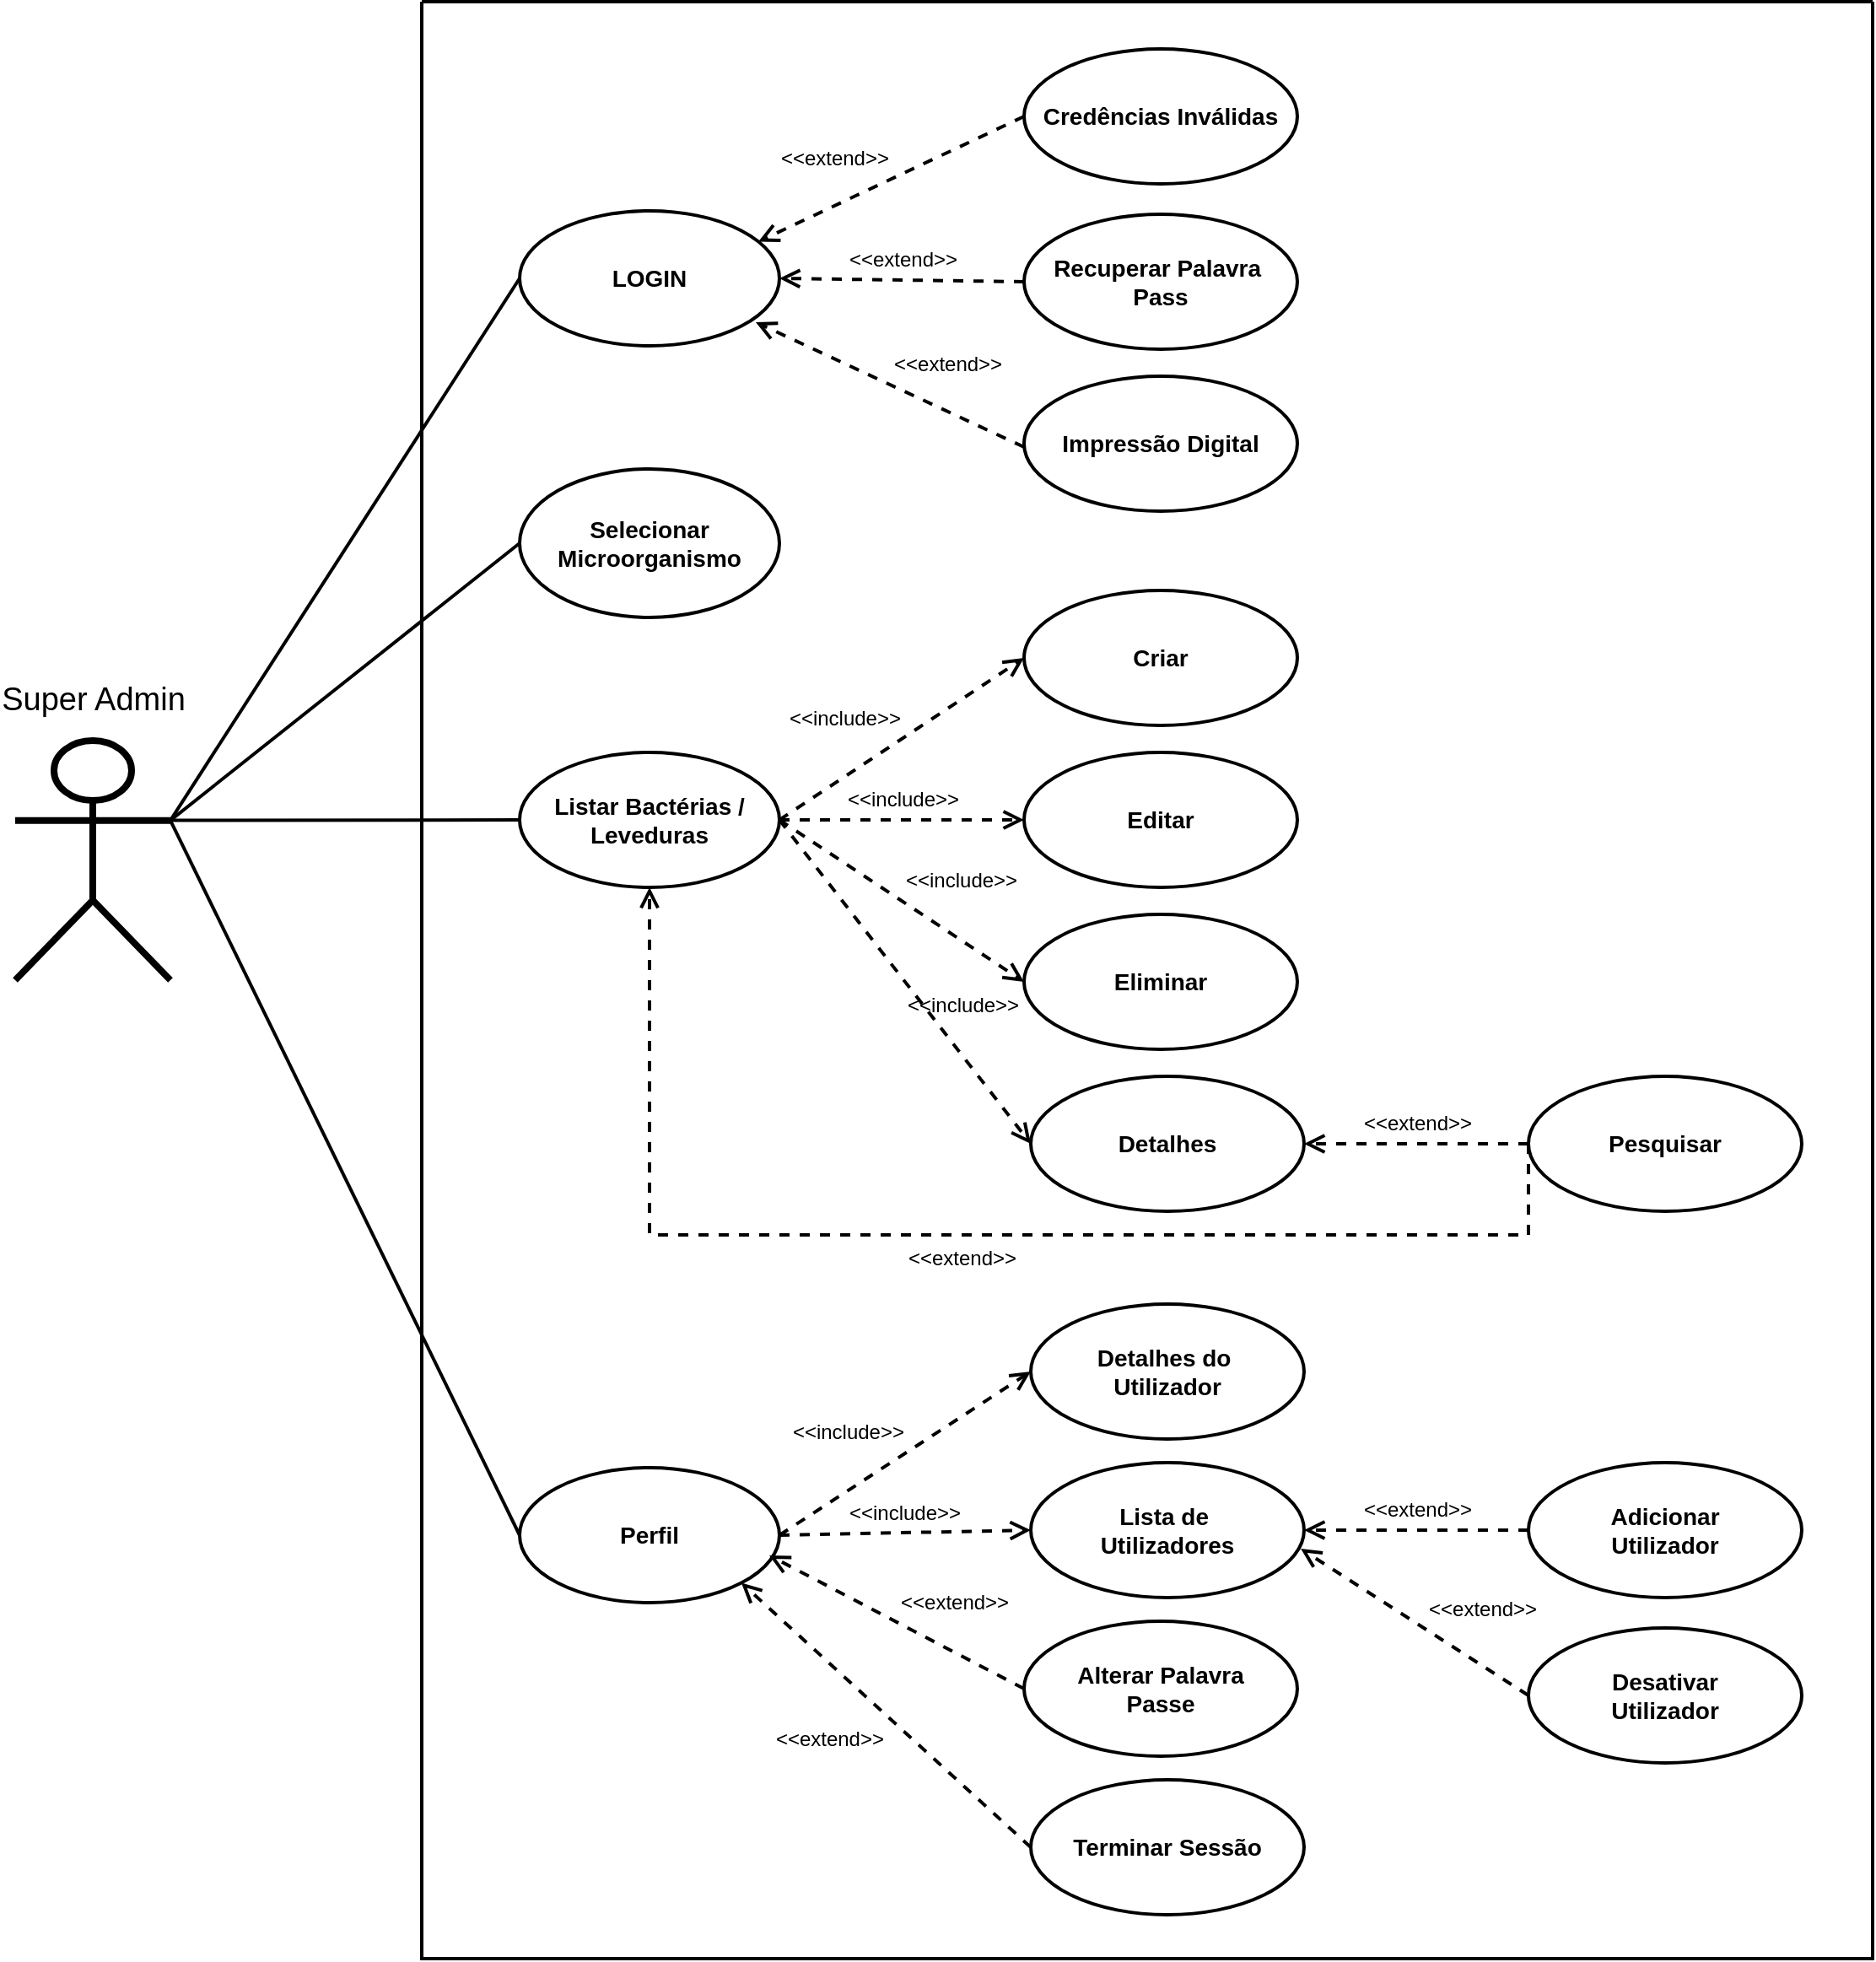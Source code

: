 <mxfile version="24.7.16">
  <diagram name="SuperAdmin USE CASE" id="EyDUYPR6zXR_3NDt-vQZ">
    <mxGraphModel dx="2390" dy="1405" grid="0" gridSize="10" guides="1" tooltips="1" connect="1" arrows="1" fold="1" page="1" pageScale="1" pageWidth="1169" pageHeight="1654" background="#FFFFFF" math="0" shadow="0">
      <root>
        <mxCell id="0" />
        <mxCell id="1" parent="0" />
        <mxCell id="eEBEuokl4K9mulmXZ40u-1" value="" style="swimlane;startSize=0;strokeWidth=2;rounded=1;swimlaneLine=0;fillColor=none;labelBackgroundColor=none;perimeterSpacing=2;" vertex="1" parent="1">
          <mxGeometry x="270" y="80" width="860" height="1160" as="geometry" />
        </mxCell>
        <mxCell id="eEBEuokl4K9mulmXZ40u-6" value="LOGIN" style="ellipse;whiteSpace=wrap;html=1;fillColor=none;strokeWidth=2;fontSize=14;fontStyle=1;labelBackgroundColor=none;" vertex="1" parent="eEBEuokl4K9mulmXZ40u-1">
          <mxGeometry x="58" y="124" width="154" height="80" as="geometry" />
        </mxCell>
        <mxCell id="eEBEuokl4K9mulmXZ40u-8" value="Selecionar Microorganismo" style="ellipse;whiteSpace=wrap;fillColor=none;strokeWidth=2;fontSize=14;fontStyle=1;html=1;align=center;labelBackgroundColor=none;" vertex="1" parent="eEBEuokl4K9mulmXZ40u-1">
          <mxGeometry x="58" y="277" width="154" height="88" as="geometry" />
        </mxCell>
        <mxCell id="eEBEuokl4K9mulmXZ40u-10" value="Listar Bactérias / Leveduras" style="ellipse;whiteSpace=wrap;html=1;fillColor=none;strokeWidth=2;fontSize=14;fontStyle=1;labelBackgroundColor=none;" vertex="1" parent="eEBEuokl4K9mulmXZ40u-1">
          <mxGeometry x="58" y="445" width="154" height="80" as="geometry" />
        </mxCell>
        <mxCell id="eEBEuokl4K9mulmXZ40u-12" value="Perfil" style="ellipse;whiteSpace=wrap;html=1;fillColor=none;strokeWidth=2;fontSize=14;fontStyle=1;labelBackgroundColor=none;" vertex="1" parent="eEBEuokl4K9mulmXZ40u-1">
          <mxGeometry x="58" y="869" width="154" height="80" as="geometry" />
        </mxCell>
        <mxCell id="eEBEuokl4K9mulmXZ40u-15" value="Credências Inválidas" style="ellipse;whiteSpace=wrap;html=1;fillColor=none;strokeWidth=2;fontSize=14;fontStyle=1;labelBackgroundColor=none;" vertex="1" parent="eEBEuokl4K9mulmXZ40u-1">
          <mxGeometry x="357" y="28" width="162" height="80" as="geometry" />
        </mxCell>
        <mxCell id="eEBEuokl4K9mulmXZ40u-19" value="&amp;lt;&amp;lt;extend&amp;gt;&amp;gt;" style="endArrow=open;startArrow=none;endFill=0;startFill=0;endSize=8;html=1;verticalAlign=bottom;dashed=1;labelBackgroundColor=none;rounded=0;strokeWidth=2;exitX=0;exitY=0.5;exitDx=0;exitDy=0;entryX=0.919;entryY=0.228;entryDx=0;entryDy=0;fontColor=default;spacingBottom=3;labelPosition=left;verticalLabelPosition=top;align=right;entryPerimeter=0;fontSize=12;" edge="1" parent="eEBEuokl4K9mulmXZ40u-1" source="eEBEuokl4K9mulmXZ40u-15" target="eEBEuokl4K9mulmXZ40u-6">
          <mxGeometry width="160" relative="1" as="geometry">
            <mxPoint x="275" y="250" as="sourcePoint" />
            <mxPoint x="435" y="250" as="targetPoint" />
          </mxGeometry>
        </mxCell>
        <mxCell id="eEBEuokl4K9mulmXZ40u-21" value="Recuperar Palavra&amp;nbsp;&lt;div&gt;Pass&lt;/div&gt;" style="ellipse;whiteSpace=wrap;html=1;fillColor=none;strokeWidth=2;fontSize=14;fontStyle=1;labelBackgroundColor=none;" vertex="1" parent="eEBEuokl4K9mulmXZ40u-1">
          <mxGeometry x="357" y="126" width="162" height="80" as="geometry" />
        </mxCell>
        <mxCell id="eEBEuokl4K9mulmXZ40u-22" value="&amp;lt;&amp;lt;extend&amp;gt;&amp;gt;" style="endArrow=open;startArrow=none;endFill=0;startFill=0;endSize=8;html=1;verticalAlign=bottom;dashed=1;labelBackgroundColor=none;rounded=0;strokeWidth=2;exitX=0;exitY=0.5;exitDx=0;exitDy=0;entryX=1;entryY=0.5;entryDx=0;entryDy=0;fontColor=default;spacingBottom=3;labelPosition=center;verticalLabelPosition=top;align=center;fontSize=12;" edge="1" parent="eEBEuokl4K9mulmXZ40u-1" source="eEBEuokl4K9mulmXZ40u-21" target="eEBEuokl4K9mulmXZ40u-6">
          <mxGeometry width="160" relative="1" as="geometry">
            <mxPoint x="271" y="341" as="sourcePoint" />
            <mxPoint x="202" y="173" as="targetPoint" />
          </mxGeometry>
        </mxCell>
        <mxCell id="eEBEuokl4K9mulmXZ40u-23" value="Impressão Digital" style="ellipse;whiteSpace=wrap;html=1;fillColor=none;strokeWidth=2;fontSize=14;fontStyle=1;labelBackgroundColor=none;" vertex="1" parent="eEBEuokl4K9mulmXZ40u-1">
          <mxGeometry x="357" y="222" width="162" height="80" as="geometry" />
        </mxCell>
        <mxCell id="eEBEuokl4K9mulmXZ40u-24" value="&amp;lt;&amp;lt;extend&amp;gt;&amp;gt;" style="endArrow=open;startArrow=none;endFill=0;startFill=0;endSize=8;html=1;verticalAlign=bottom;dashed=1;labelBackgroundColor=none;rounded=0;strokeWidth=2;exitX=0;exitY=0.5;exitDx=0;exitDy=0;entryX=0.909;entryY=0.825;entryDx=0;entryDy=0;fontColor=default;spacingBottom=3;entryPerimeter=0;labelPosition=right;verticalLabelPosition=top;align=left;fontSize=12;" edge="1" parent="eEBEuokl4K9mulmXZ40u-1" target="eEBEuokl4K9mulmXZ40u-6">
          <mxGeometry width="160" relative="1" as="geometry">
            <mxPoint x="357.0" y="264" as="sourcePoint" />
            <mxPoint x="206" y="192" as="targetPoint" />
          </mxGeometry>
        </mxCell>
        <mxCell id="eEBEuokl4K9mulmXZ40u-26" value="Criar" style="ellipse;whiteSpace=wrap;html=1;fillColor=none;strokeWidth=2;fontSize=14;fontStyle=1;labelBackgroundColor=none;" vertex="1" parent="eEBEuokl4K9mulmXZ40u-1">
          <mxGeometry x="357" y="349" width="162" height="80" as="geometry" />
        </mxCell>
        <mxCell id="eEBEuokl4K9mulmXZ40u-27" value="&amp;lt;&amp;lt;include&amp;gt;&amp;gt;" style="endArrow=open;startArrow=none;endFill=0;startFill=0;endSize=8;html=1;verticalAlign=bottom;dashed=1;labelBackgroundColor=none;rounded=0;strokeWidth=2;fontColor=default;spacingBottom=3;labelPosition=left;verticalLabelPosition=top;align=right;exitX=1;exitY=0.5;exitDx=0;exitDy=0;entryX=0;entryY=0.5;entryDx=0;entryDy=0;fontSize=12;" edge="1" parent="eEBEuokl4K9mulmXZ40u-1" source="eEBEuokl4K9mulmXZ40u-10" target="eEBEuokl4K9mulmXZ40u-26">
          <mxGeometry width="160" relative="1" as="geometry">
            <mxPoint x="504" y="651" as="sourcePoint" />
            <mxPoint x="428" y="404" as="targetPoint" />
          </mxGeometry>
        </mxCell>
        <mxCell id="eEBEuokl4K9mulmXZ40u-28" value="Editar&lt;span style=&quot;caret-color: rgba(0, 0, 0, 0); color: rgba(0, 0, 0, 0); font-family: monospace; font-size: 0px; font-weight: 400; text-align: start; white-space: nowrap;&quot;&gt;%3CmxGraphModel%3E%3Croot%3E%3CmxCell%20id%3D%220%22%2F%3E%3CmxCell%20id%3D%221%22%20parent%3D%220%22%2F%3E%3CmxCell%20id%3D%222%22%20value%3D%22Criar%22%20style%3D%22ellipse%3BwhiteSpace%3Dwrap%3Bhtml%3D1%3BfillColor%3Dnone%3BstrokeColor%3D%23FFFFFF%3BfontColor%3D%23FFFFFF%3BstrokeWidth%3D2%3BfontSize%3D14%3BfontStyle%3D1%22%20vertex%3D%221%22%20parent%3D%221%22%3E%3CmxGeometry%20x%3D%22585%22%20y%3D%22506%22%20width%3D%22162%22%20height%3D%2280%22%20as%3D%22geometry%22%2F%3E%3C%2FmxCell%3E%3CmxCell%20id%3D%223%22%20value%3D%22%26amp%3Blt%3B%26amp%3Blt%3Binclude%26amp%3Bgt%3B%26amp%3Bgt%3B%22%20style%3D%22endArrow%3Dopen%3BstartArrow%3Dnone%3BendFill%3D0%3BstartFill%3D0%3BendSize%3D8%3Bhtml%3D1%3BverticalAlign%3Dbottom%3Bdashed%3D1%3BlabelBackgroundColor%3Dnone%3Brounded%3D0%3BstrokeColor%3D%23FFFFFF%3BstrokeWidth%3D2%3BfontColor%3D%23FFFFFF%3BspacingBottom%3D3%3BlabelPosition%3Dleft%3BverticalLabelPosition%3Dtop%3Balign%3Dright%3BexitX%3D1%3BexitY%3D0.5%3BexitDx%3D0%3BexitDy%3D0%3BentryX%3D0%3BentryY%3D0.5%3BentryDx%3D0%3BentryDy%3D0%3B%22%20edge%3D%221%22%20target%3D%222%22%20parent%3D%221%22%3E%3CmxGeometry%20width%3D%22160%22%20relative%3D%221%22%20as%3D%22geometry%22%3E%3CmxPoint%20x%3D%22436%22%20y%3D%22546%22%20as%3D%22sourcePoint%22%2F%3E%3CmxPoint%20x%3D%22652%22%20y%3D%22478%22%20as%3D%22targetPoint%22%2F%3E%3C%2FmxGeometry%3E%3C%2FmxCell%3E%3C%2Froot%3E%3C%2FmxGraphModel%3E&lt;/span&gt;" style="ellipse;whiteSpace=wrap;html=1;fillColor=none;strokeWidth=2;fontSize=14;fontStyle=1;labelBackgroundColor=none;" vertex="1" parent="eEBEuokl4K9mulmXZ40u-1">
          <mxGeometry x="357" y="445" width="162" height="80" as="geometry" />
        </mxCell>
        <mxCell id="eEBEuokl4K9mulmXZ40u-29" value="&amp;lt;&amp;lt;include&amp;gt;&amp;gt;" style="endArrow=open;startArrow=none;endFill=0;startFill=0;endSize=8;html=1;verticalAlign=bottom;dashed=1;labelBackgroundColor=none;rounded=0;strokeWidth=2;fontColor=default;spacingBottom=3;labelPosition=center;verticalLabelPosition=top;align=center;entryX=0;entryY=0.5;entryDx=0;entryDy=0;fontSize=12;" edge="1" parent="eEBEuokl4K9mulmXZ40u-1" target="eEBEuokl4K9mulmXZ40u-28" source="eEBEuokl4K9mulmXZ40u-10">
          <mxGeometry width="160" relative="1" as="geometry">
            <mxPoint x="212" y="584" as="sourcePoint" />
            <mxPoint x="428" y="516" as="targetPoint" />
          </mxGeometry>
        </mxCell>
        <mxCell id="eEBEuokl4K9mulmXZ40u-30" value="Eliminar" style="ellipse;whiteSpace=wrap;html=1;fillColor=none;strokeWidth=2;fontSize=14;fontStyle=1;labelBackgroundColor=none;" vertex="1" parent="eEBEuokl4K9mulmXZ40u-1">
          <mxGeometry x="357" y="541" width="162" height="80" as="geometry" />
        </mxCell>
        <mxCell id="eEBEuokl4K9mulmXZ40u-31" value="&amp;lt;&amp;lt;include&amp;gt;&amp;gt;" style="endArrow=open;startArrow=none;endFill=0;startFill=0;endSize=8;html=1;verticalAlign=bottom;dashed=1;labelBackgroundColor=none;rounded=0;strokeWidth=2;fontColor=default;spacingBottom=3;labelPosition=right;verticalLabelPosition=top;align=left;exitX=1;exitY=0.5;exitDx=0;exitDy=0;entryX=0;entryY=0.5;entryDx=0;entryDy=0;fontSize=12;" edge="1" parent="eEBEuokl4K9mulmXZ40u-1" target="eEBEuokl4K9mulmXZ40u-30" source="eEBEuokl4K9mulmXZ40u-10">
          <mxGeometry width="160" relative="1" as="geometry">
            <mxPoint x="228" y="694" as="sourcePoint" />
            <mxPoint x="444" y="626" as="targetPoint" />
          </mxGeometry>
        </mxCell>
        <mxCell id="eEBEuokl4K9mulmXZ40u-32" value="Detalhes" style="ellipse;whiteSpace=wrap;html=1;fillColor=none;strokeWidth=2;fontSize=14;fontStyle=1;labelBackgroundColor=none;" vertex="1" parent="eEBEuokl4K9mulmXZ40u-1">
          <mxGeometry x="361" y="637" width="162" height="80" as="geometry" />
        </mxCell>
        <mxCell id="eEBEuokl4K9mulmXZ40u-33" value="&amp;lt;&amp;lt;include&amp;gt;&amp;gt;" style="endArrow=open;startArrow=none;endFill=0;startFill=0;endSize=8;html=1;verticalAlign=top;dashed=1;labelBackgroundColor=none;rounded=0;strokeWidth=2;fontColor=default;spacingBottom=3;labelPosition=right;verticalLabelPosition=bottom;align=left;exitX=1;exitY=0.5;exitDx=0;exitDy=0;entryX=0;entryY=0.5;entryDx=0;entryDy=0;fontSize=12;" edge="1" parent="eEBEuokl4K9mulmXZ40u-1" target="eEBEuokl4K9mulmXZ40u-32" source="eEBEuokl4K9mulmXZ40u-10">
          <mxGeometry width="160" relative="1" as="geometry">
            <mxPoint x="228" y="807" as="sourcePoint" />
            <mxPoint x="444" y="739" as="targetPoint" />
          </mxGeometry>
        </mxCell>
        <mxCell id="eEBEuokl4K9mulmXZ40u-34" value="Pesquisar" style="ellipse;whiteSpace=wrap;html=1;fillColor=none;strokeWidth=2;fontSize=14;fontStyle=1;labelBackgroundColor=none;" vertex="1" parent="eEBEuokl4K9mulmXZ40u-1">
          <mxGeometry x="656" y="637" width="162" height="80" as="geometry" />
        </mxCell>
        <mxCell id="eEBEuokl4K9mulmXZ40u-35" value="&amp;lt;&amp;lt;extend&amp;gt;&amp;gt;" style="endArrow=open;startArrow=none;endFill=0;startFill=0;endSize=8;html=1;verticalAlign=top;dashed=1;labelBackgroundColor=none;rounded=0;strokeWidth=2;exitX=0;exitY=0.5;exitDx=0;exitDy=0;fontColor=default;spacingBottom=3;labelPosition=center;verticalLabelPosition=bottom;align=center;edgeStyle=orthogonalEdgeStyle;fontSize=12;entryX=0.5;entryY=1;entryDx=0;entryDy=0;" edge="1" parent="eEBEuokl4K9mulmXZ40u-1" source="eEBEuokl4K9mulmXZ40u-34" target="eEBEuokl4K9mulmXZ40u-10">
          <mxGeometry width="160" relative="1" as="geometry">
            <mxPoint x="622.74" y="687.65" as="sourcePoint" />
            <mxPoint x="226" y="513" as="targetPoint" />
            <Array as="points">
              <mxPoint x="656" y="731" />
              <mxPoint x="135" y="731" />
            </Array>
          </mxGeometry>
        </mxCell>
        <mxCell id="eEBEuokl4K9mulmXZ40u-36" value="&amp;lt;&amp;lt;extend&amp;gt;&amp;gt;" style="endArrow=open;startArrow=none;endFill=0;startFill=0;endSize=8;html=1;verticalAlign=bottom;dashed=1;labelBackgroundColor=none;rounded=0;strokeWidth=2;exitX=0;exitY=0.5;exitDx=0;exitDy=0;entryX=1;entryY=0.5;entryDx=0;entryDy=0;fontColor=default;spacingBottom=3;labelPosition=center;verticalLabelPosition=top;align=center;fontSize=12;" edge="1" parent="eEBEuokl4K9mulmXZ40u-1" source="eEBEuokl4K9mulmXZ40u-34" target="eEBEuokl4K9mulmXZ40u-32">
          <mxGeometry width="160" relative="1" as="geometry">
            <mxPoint x="719" y="577" as="sourcePoint" />
            <mxPoint x="560" y="503" as="targetPoint" />
          </mxGeometry>
        </mxCell>
        <mxCell id="eEBEuokl4K9mulmXZ40u-37" value="Detalhes do&amp;nbsp;&lt;div&gt;Utilizador&lt;/div&gt;" style="ellipse;whiteSpace=wrap;html=1;fillColor=none;strokeWidth=2;fontSize=14;fontStyle=1;labelBackgroundColor=none;" vertex="1" parent="eEBEuokl4K9mulmXZ40u-1">
          <mxGeometry x="361" y="772" width="162" height="80" as="geometry" />
        </mxCell>
        <mxCell id="eEBEuokl4K9mulmXZ40u-38" value="&amp;lt;&amp;lt;include&amp;gt;&amp;gt;" style="endArrow=open;startArrow=none;endFill=0;startFill=0;endSize=8;html=1;verticalAlign=bottom;dashed=1;labelBackgroundColor=none;rounded=0;strokeWidth=2;fontColor=default;spacingBottom=3;labelPosition=left;verticalLabelPosition=top;align=right;exitX=1;exitY=0.5;exitDx=0;exitDy=0;entryX=0;entryY=0.5;entryDx=0;entryDy=0;fontSize=12;" edge="1" parent="eEBEuokl4K9mulmXZ40u-1" target="eEBEuokl4K9mulmXZ40u-37" source="eEBEuokl4K9mulmXZ40u-12">
          <mxGeometry width="160" relative="1" as="geometry">
            <mxPoint x="328" y="870" as="sourcePoint" />
            <mxPoint x="544" y="799" as="targetPoint" />
          </mxGeometry>
        </mxCell>
        <mxCell id="eEBEuokl4K9mulmXZ40u-41" value="Lista de&amp;nbsp;&lt;div&gt;Utilizadores&lt;/div&gt;" style="ellipse;whiteSpace=wrap;html=1;fillColor=none;strokeWidth=2;fontSize=14;fontStyle=1;labelBackgroundColor=none;" vertex="1" parent="eEBEuokl4K9mulmXZ40u-1">
          <mxGeometry x="361" y="866" width="162" height="80" as="geometry" />
        </mxCell>
        <mxCell id="eEBEuokl4K9mulmXZ40u-42" value="&amp;lt;&amp;lt;include&amp;gt;&amp;gt;" style="endArrow=open;startArrow=none;endFill=0;startFill=0;endSize=8;html=1;verticalAlign=bottom;dashed=1;labelBackgroundColor=none;rounded=0;strokeWidth=2;fontColor=default;spacingBottom=3;labelPosition=center;verticalLabelPosition=top;align=center;exitX=1;exitY=0.5;exitDx=0;exitDy=0;entryX=0;entryY=0.5;entryDx=0;entryDy=0;fontSize=12;" edge="1" parent="eEBEuokl4K9mulmXZ40u-1" target="eEBEuokl4K9mulmXZ40u-41" source="eEBEuokl4K9mulmXZ40u-12">
          <mxGeometry width="160" relative="1" as="geometry">
            <mxPoint x="212" y="1008" as="sourcePoint" />
            <mxPoint x="544" y="898" as="targetPoint" />
          </mxGeometry>
        </mxCell>
        <mxCell id="eEBEuokl4K9mulmXZ40u-43" value="Alterar Palavra&lt;div&gt;Passe&lt;/div&gt;" style="ellipse;whiteSpace=wrap;html=1;fillColor=none;strokeWidth=2;fontSize=14;fontStyle=1;labelBackgroundColor=none;" vertex="1" parent="eEBEuokl4K9mulmXZ40u-1">
          <mxGeometry x="357" y="960" width="162" height="80" as="geometry" />
        </mxCell>
        <mxCell id="eEBEuokl4K9mulmXZ40u-44" value="&amp;lt;&amp;lt;extend&amp;gt;&amp;gt;" style="endArrow=open;startArrow=none;endFill=0;startFill=0;endSize=8;html=1;verticalAlign=bottom;dashed=1;labelBackgroundColor=none;rounded=0;strokeWidth=2;exitX=0;exitY=0.5;exitDx=0;exitDy=0;entryX=0.961;entryY=0.65;entryDx=0;entryDy=0;fontColor=default;spacingBottom=3;entryPerimeter=0;labelPosition=right;verticalLabelPosition=top;align=left;fontSize=12;" edge="1" parent="eEBEuokl4K9mulmXZ40u-1" source="eEBEuokl4K9mulmXZ40u-43" target="eEBEuokl4K9mulmXZ40u-12">
          <mxGeometry width="160" relative="1" as="geometry">
            <mxPoint x="282" y="1167" as="sourcePoint" />
            <mxPoint x="206" y="920" as="targetPoint" />
          </mxGeometry>
        </mxCell>
        <mxCell id="eEBEuokl4K9mulmXZ40u-45" value="Terminar Sessão" style="ellipse;whiteSpace=wrap;html=1;fillColor=none;strokeWidth=2;fontSize=14;fontStyle=1;labelBackgroundColor=none;" vertex="1" parent="eEBEuokl4K9mulmXZ40u-1">
          <mxGeometry x="361" y="1054" width="162" height="80" as="geometry" />
        </mxCell>
        <mxCell id="eEBEuokl4K9mulmXZ40u-46" value="&amp;lt;&amp;lt;extend&amp;gt;&amp;gt;" style="endArrow=open;startArrow=none;endFill=0;startFill=0;endSize=8;html=1;verticalAlign=top;dashed=1;labelBackgroundColor=none;rounded=0;strokeWidth=2;exitX=0;exitY=0.5;exitDx=0;exitDy=0;entryX=1;entryY=1;entryDx=0;entryDy=0;fontColor=default;spacingBottom=3;labelPosition=left;verticalLabelPosition=bottom;align=right;fontSize=12;" edge="1" parent="eEBEuokl4K9mulmXZ40u-1" source="eEBEuokl4K9mulmXZ40u-45" target="eEBEuokl4K9mulmXZ40u-12">
          <mxGeometry width="160" relative="1" as="geometry">
            <mxPoint x="282" y="1266" as="sourcePoint" />
            <mxPoint x="206" y="1020" as="targetPoint" />
          </mxGeometry>
        </mxCell>
        <mxCell id="eEBEuokl4K9mulmXZ40u-47" value="Adicionar&lt;div&gt;Utilizador&lt;/div&gt;" style="ellipse;whiteSpace=wrap;html=1;fillColor=none;strokeWidth=2;fontSize=14;fontStyle=1;labelBackgroundColor=none;" vertex="1" parent="eEBEuokl4K9mulmXZ40u-1">
          <mxGeometry x="656" y="866" width="162" height="80" as="geometry" />
        </mxCell>
        <mxCell id="eEBEuokl4K9mulmXZ40u-48" value="&amp;lt;&amp;lt;extend&amp;gt;&amp;gt;" style="endArrow=open;startArrow=none;endFill=0;startFill=0;endSize=8;html=1;verticalAlign=bottom;dashed=1;labelBackgroundColor=none;rounded=0;strokeWidth=2;exitX=0;exitY=0.5;exitDx=0;exitDy=0;entryX=1;entryY=0.5;entryDx=0;entryDy=0;fontColor=default;spacingBottom=3;labelPosition=center;verticalLabelPosition=top;align=center;fontSize=12;" edge="1" parent="eEBEuokl4K9mulmXZ40u-1" source="eEBEuokl4K9mulmXZ40u-47" target="eEBEuokl4K9mulmXZ40u-41">
          <mxGeometry width="160" relative="1" as="geometry">
            <mxPoint x="581" y="1057" as="sourcePoint" />
            <mxPoint x="505" y="811" as="targetPoint" />
          </mxGeometry>
        </mxCell>
        <mxCell id="eEBEuokl4K9mulmXZ40u-49" value="&lt;div&gt;Desativar&lt;/div&gt;&lt;div&gt;Utilizador&lt;br&gt;&lt;/div&gt;" style="ellipse;whiteSpace=wrap;html=1;fillColor=none;strokeWidth=2;fontSize=14;fontStyle=1;labelBackgroundColor=none;" vertex="1" parent="eEBEuokl4K9mulmXZ40u-1">
          <mxGeometry x="656" y="964" width="162" height="80" as="geometry" />
        </mxCell>
        <mxCell id="eEBEuokl4K9mulmXZ40u-50" value="&amp;lt;&amp;lt;extend&amp;gt;&amp;gt;" style="endArrow=open;startArrow=none;endFill=0;startFill=0;endSize=8;html=1;verticalAlign=middle;dashed=1;labelBackgroundColor=none;rounded=0;strokeWidth=2;exitX=0;exitY=0.5;exitDx=0;exitDy=0;entryX=0.988;entryY=0.638;entryDx=0;entryDy=0;fontColor=default;spacingBottom=14;labelPosition=right;verticalLabelPosition=middle;align=left;fontSize=12;entryPerimeter=0;spacingRight=0;spacingLeft=7;" edge="1" parent="eEBEuokl4K9mulmXZ40u-1" source="eEBEuokl4K9mulmXZ40u-49" target="eEBEuokl4K9mulmXZ40u-41">
          <mxGeometry width="160" relative="1" as="geometry">
            <mxPoint x="581" y="1151" as="sourcePoint" />
            <mxPoint x="523" y="971" as="targetPoint" />
          </mxGeometry>
        </mxCell>
        <mxCell id="eEBEuokl4K9mulmXZ40u-3" value="Super Admin" style="shape=umlActor;verticalLabelPosition=top;verticalAlign=bottom;html=1;outlineConnect=0;strokeWidth=4;labelPosition=center;align=center;spacingTop=3;spacingBottom=4;fontSize=19;fontStyle=0;spacing=8;perimeterSpacing=0;labelBackgroundColor=none;labelBorderColor=none;fillColor=none;" vertex="1" parent="1">
          <mxGeometry x="29" y="518" width="92" height="142" as="geometry" />
        </mxCell>
        <mxCell id="eEBEuokl4K9mulmXZ40u-9" value="" style="endArrow=none;html=1;rounded=0;entryX=0;entryY=0.5;entryDx=0;entryDy=0;fontColor=default;strokeWidth=2;exitX=1;exitY=0.333;exitDx=0;exitDy=0;exitPerimeter=0;labelBackgroundColor=none;" edge="1" parent="1" target="eEBEuokl4K9mulmXZ40u-8" source="eEBEuokl4K9mulmXZ40u-3">
          <mxGeometry width="50" height="50" relative="1" as="geometry">
            <mxPoint x="87" y="369" as="sourcePoint" />
            <mxPoint x="372" y="491" as="targetPoint" />
          </mxGeometry>
        </mxCell>
        <mxCell id="eEBEuokl4K9mulmXZ40u-11" value="" style="endArrow=none;html=1;rounded=0;exitX=1;exitY=0.333;exitDx=0;exitDy=0;exitPerimeter=0;entryX=0;entryY=0.5;entryDx=0;entryDy=0;fontColor=default;strokeWidth=2;labelBackgroundColor=none;" edge="1" parent="1" target="eEBEuokl4K9mulmXZ40u-10" source="eEBEuokl4K9mulmXZ40u-3">
          <mxGeometry width="50" height="50" relative="1" as="geometry">
            <mxPoint x="84" y="601" as="sourcePoint" />
            <mxPoint x="367" y="616" as="targetPoint" />
          </mxGeometry>
        </mxCell>
        <mxCell id="eEBEuokl4K9mulmXZ40u-13" value="" style="endArrow=none;html=1;rounded=0;exitX=1;exitY=0.333;exitDx=0;exitDy=0;exitPerimeter=0;entryX=0;entryY=0.5;entryDx=0;entryDy=0;fontColor=default;strokeWidth=2;labelBackgroundColor=none;" edge="1" parent="1" target="eEBEuokl4K9mulmXZ40u-12" source="eEBEuokl4K9mulmXZ40u-3">
          <mxGeometry width="50" height="50" relative="1" as="geometry">
            <mxPoint x="84" y="703" as="sourcePoint" />
            <mxPoint x="367" y="718" as="targetPoint" />
          </mxGeometry>
        </mxCell>
        <mxCell id="eEBEuokl4K9mulmXZ40u-7" value="" style="endArrow=none;html=1;rounded=0;exitX=1;exitY=0.333;exitDx=0;exitDy=0;exitPerimeter=0;entryX=0;entryY=0.5;entryDx=0;entryDy=0;fontColor=default;strokeWidth=2;labelBackgroundColor=none;" edge="1" parent="1" source="eEBEuokl4K9mulmXZ40u-3" target="eEBEuokl4K9mulmXZ40u-6">
          <mxGeometry width="50" height="50" relative="1" as="geometry">
            <mxPoint x="322" y="435" as="sourcePoint" />
            <mxPoint x="372" y="385" as="targetPoint" />
          </mxGeometry>
        </mxCell>
      </root>
    </mxGraphModel>
  </diagram>
</mxfile>
